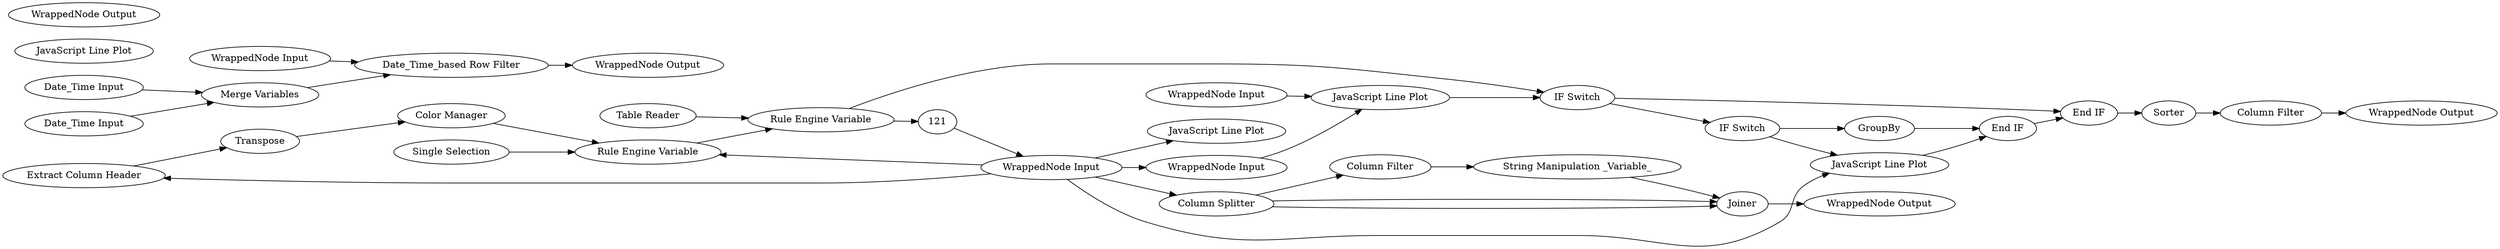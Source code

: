 digraph {
	18 [label="Extract Column Header"]
	19 [label=Transpose]
	20 [label="Color Manager"]
	69 [label="Single Selection"]
	93 [label="IF Switch"]
	95 [label="IF Switch"]
	105 [label=GroupBy]
	115 [label="End IF"]
	117 [label="End IF"]
	118 [label="WrappedNode Input"]
	119 [label="WrappedNode Output"]
	129 [label=Sorter]
	138 [label="Column Filter"]
	145 [label="Rule Engine Variable"]
	146 [label="Rule Engine Variable"]
	150 [label=GroupBy]
	151 [label="Extract Date_Time Fields"]
	66 [label="WrappedNode Output"]
	70 [label="WrappedNode Input"]
	73 [label="Merge Variables"]
	88 [label="Date_Time Input"]
	89 [label="Date_Time Input"]
	96 [label="Date_Time_based Row Filter"]
	147 [label="Table Reader"]
	148 [label="JavaScript Line Plot"]
	149 [label="JavaScript Line Plot"]
	150 [label="JavaScript Line Plot"]
	151 [label="JavaScript Line Plot"]
	152 [label="WrappedNode Input"]
	153 [label="WrappedNode Output"]
	154 [label="Column Filter"]
	155 [label="Column Splitter"]
	156 [label=Joiner]
	157 [label="String Manipulation _Variable_"]
	158 [label="WrappedNode Input"]
	160 [label="WrappedNode Output"]
	145 -> 146
	69 -> 145
	93 -> 95
	93 -> 115
	95 -> 150
	95 -> 105
	105 -> 117
	115 -> 129
	117 -> 115
	118 -> 151
	129 -> 138
	138 -> 119
	146 -> 93
	150 -> 117
	151 -> 93
	70 -> 96
	73 -> 96
	88 -> 73
	89 -> 73
	96 -> 66
	152 -> 151
	154 -> 157
	155 -> 154
	155 -> 156
	155 -> 156
	156 -> 160
	157 -> 156
	158 -> 155
	18 -> 19
	19 -> 20
	20 -> 145
	121 -> 158
	146 -> 121
	147 -> 146
	158 -> 152
	158 -> 150
	158 -> 145
	158 -> 149
	158 -> 18
	rankdir=LR
}
